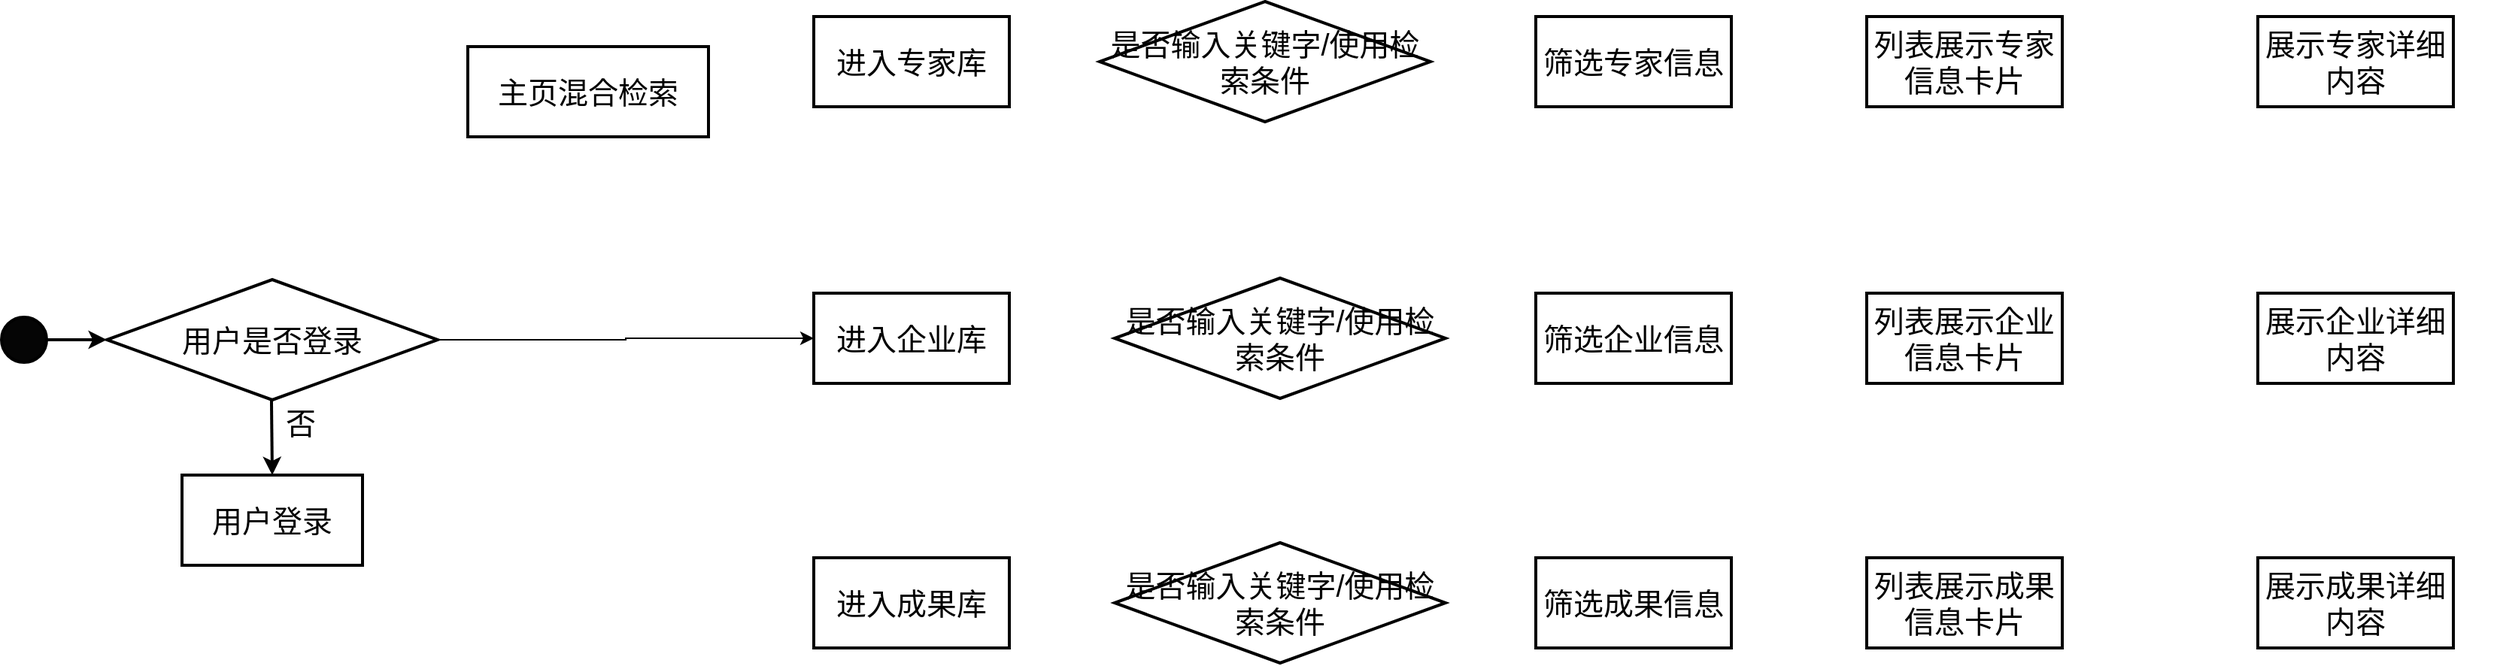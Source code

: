 <mxfile version="24.1.0" type="github">
  <diagram id="6a731a19-8d31-9384-78a2-239565b7b9f0" name="Page-1">
    <mxGraphModel dx="1113" dy="792" grid="1" gridSize="10" guides="1" tooltips="1" connect="1" arrows="1" fold="1" page="1" pageScale="1" pageWidth="1169" pageHeight="827" background="none" math="0" shadow="0">
      <root>
        <mxCell id="0" />
        <mxCell id="1" parent="0" />
        <mxCell id="HjFKRSdiYvEhEO2Qcr20-55" value="" style="ellipse;whiteSpace=wrap;html=1;aspect=fixed;fillColor=#050505;strokeWidth=2;" vertex="1" parent="1">
          <mxGeometry x="20" y="400" width="30" height="30" as="geometry" />
        </mxCell>
        <mxCell id="HjFKRSdiYvEhEO2Qcr20-96" style="edgeStyle=orthogonalEdgeStyle;rounded=0;orthogonalLoop=1;jettySize=auto;html=1;exitX=1;exitY=0.5;exitDx=0;exitDy=0;entryX=0;entryY=0.5;entryDx=0;entryDy=0;" edge="1" parent="1" source="HjFKRSdiYvEhEO2Qcr20-56" target="HjFKRSdiYvEhEO2Qcr20-67">
          <mxGeometry relative="1" as="geometry" />
        </mxCell>
        <mxCell id="HjFKRSdiYvEhEO2Qcr20-56" value="&lt;font style=&quot;font-size: 20px;&quot;&gt;用户是否登录&lt;/font&gt;" style="rhombus;whiteSpace=wrap;html=1;strokeWidth=2;" vertex="1" parent="1">
          <mxGeometry x="90" y="375" width="220" height="80" as="geometry" />
        </mxCell>
        <mxCell id="HjFKRSdiYvEhEO2Qcr20-57" value="" style="group;strokeWidth=2;" vertex="1" connectable="0" parent="1">
          <mxGeometry x="140" y="505" width="120" height="60" as="geometry" />
        </mxCell>
        <mxCell id="HjFKRSdiYvEhEO2Qcr20-58" value="&lt;font style=&quot;font-size: 20px;&quot;&gt;用户登录&lt;/font&gt;" style="rounded=0;whiteSpace=wrap;html=1;strokeWidth=2;" vertex="1" parent="HjFKRSdiYvEhEO2Qcr20-57">
          <mxGeometry width="120" height="60" as="geometry" />
        </mxCell>
        <mxCell id="HjFKRSdiYvEhEO2Qcr20-59" value="" style="endArrow=classic;html=1;rounded=0;entryX=0.5;entryY=0;entryDx=0;entryDy=0;strokeWidth=2;" edge="1" parent="1" target="HjFKRSdiYvEhEO2Qcr20-58">
          <mxGeometry width="50" height="50" relative="1" as="geometry">
            <mxPoint x="199.47" y="455" as="sourcePoint" />
            <mxPoint x="539.47" y="615" as="targetPoint" />
          </mxGeometry>
        </mxCell>
        <mxCell id="HjFKRSdiYvEhEO2Qcr20-60" value="&lt;font style=&quot;font-size: 20px;&quot;&gt;否&lt;/font&gt;" style="text;html=1;align=center;verticalAlign=middle;whiteSpace=wrap;rounded=0;strokeWidth=2;" vertex="1" parent="1">
          <mxGeometry x="189.47" y="455" width="60" height="30" as="geometry" />
        </mxCell>
        <mxCell id="HjFKRSdiYvEhEO2Qcr20-61" value="" style="endArrow=classic;html=1;rounded=0;exitX=1;exitY=0.5;exitDx=0;exitDy=0;entryX=0;entryY=0.5;entryDx=0;entryDy=0;strokeWidth=2;" edge="1" parent="1" source="HjFKRSdiYvEhEO2Qcr20-55" target="HjFKRSdiYvEhEO2Qcr20-56">
          <mxGeometry width="50" height="50" relative="1" as="geometry">
            <mxPoint x="360" y="570" as="sourcePoint" />
            <mxPoint x="410" y="520" as="targetPoint" />
          </mxGeometry>
        </mxCell>
        <mxCell id="HjFKRSdiYvEhEO2Qcr20-62" value="" style="group;strokeWidth=2;" vertex="1" connectable="0" parent="1">
          <mxGeometry x="330" y="220" width="160" height="60" as="geometry" />
        </mxCell>
        <mxCell id="HjFKRSdiYvEhEO2Qcr20-63" value="&lt;font style=&quot;font-size: 20px;&quot;&gt;主页混合检索&lt;/font&gt;" style="rounded=0;whiteSpace=wrap;html=1;strokeWidth=2;" vertex="1" parent="HjFKRSdiYvEhEO2Qcr20-62">
          <mxGeometry width="160" height="60" as="geometry" />
        </mxCell>
        <mxCell id="HjFKRSdiYvEhEO2Qcr20-64" value="" style="group;strokeWidth=2;" vertex="1" connectable="0" parent="1">
          <mxGeometry x="560" y="200" width="160" height="60" as="geometry" />
        </mxCell>
        <mxCell id="HjFKRSdiYvEhEO2Qcr20-65" value="&lt;font style=&quot;font-size: 20px;&quot;&gt;进入专家库&lt;/font&gt;" style="rounded=0;whiteSpace=wrap;html=1;strokeWidth=2;" vertex="1" parent="HjFKRSdiYvEhEO2Qcr20-64">
          <mxGeometry width="130" height="60" as="geometry" />
        </mxCell>
        <mxCell id="HjFKRSdiYvEhEO2Qcr20-66" value="" style="group;strokeWidth=2;" vertex="1" connectable="0" parent="1">
          <mxGeometry x="560" y="384" width="160" height="60" as="geometry" />
        </mxCell>
        <mxCell id="HjFKRSdiYvEhEO2Qcr20-67" value="&lt;font style=&quot;font-size: 20px;&quot;&gt;进入企业库&lt;/font&gt;" style="rounded=0;whiteSpace=wrap;html=1;strokeWidth=2;" vertex="1" parent="HjFKRSdiYvEhEO2Qcr20-66">
          <mxGeometry width="130" height="60" as="geometry" />
        </mxCell>
        <mxCell id="HjFKRSdiYvEhEO2Qcr20-68" value="" style="group;strokeWidth=2;" vertex="1" connectable="0" parent="1">
          <mxGeometry x="560" y="560" width="160" height="60" as="geometry" />
        </mxCell>
        <mxCell id="HjFKRSdiYvEhEO2Qcr20-69" value="&lt;font style=&quot;font-size: 20px;&quot;&gt;进入成果库&lt;/font&gt;" style="rounded=0;whiteSpace=wrap;html=1;strokeWidth=2;" vertex="1" parent="HjFKRSdiYvEhEO2Qcr20-68">
          <mxGeometry width="130" height="60" as="geometry" />
        </mxCell>
        <mxCell id="HjFKRSdiYvEhEO2Qcr20-71" value="&lt;font style=&quot;font-size: 20px;&quot;&gt;是否输入关键字/使用检索条件&lt;/font&gt;" style="rhombus;whiteSpace=wrap;html=1;strokeWidth=2;" vertex="1" parent="1">
          <mxGeometry x="750" y="190" width="220" height="80" as="geometry" />
        </mxCell>
        <mxCell id="HjFKRSdiYvEhEO2Qcr20-72" value="&lt;font style=&quot;font-size: 20px;&quot;&gt;是否输入关键字/使用检索条件&lt;/font&gt;" style="rhombus;whiteSpace=wrap;html=1;strokeWidth=2;" vertex="1" parent="1">
          <mxGeometry x="760" y="374" width="220" height="80" as="geometry" />
        </mxCell>
        <mxCell id="HjFKRSdiYvEhEO2Qcr20-73" value="&lt;font style=&quot;font-size: 20px;&quot;&gt;是否输入关键字/使用检索条件&lt;/font&gt;" style="rhombus;whiteSpace=wrap;html=1;strokeWidth=2;" vertex="1" parent="1">
          <mxGeometry x="760" y="550" width="220" height="80" as="geometry" />
        </mxCell>
        <mxCell id="HjFKRSdiYvEhEO2Qcr20-74" value="" style="group;strokeWidth=2;" vertex="1" connectable="0" parent="1">
          <mxGeometry x="1040" y="200" width="160" height="60" as="geometry" />
        </mxCell>
        <mxCell id="HjFKRSdiYvEhEO2Qcr20-75" value="&lt;font style=&quot;font-size: 20px;&quot;&gt;筛选专家信息&lt;/font&gt;" style="rounded=0;whiteSpace=wrap;html=1;strokeWidth=2;" vertex="1" parent="HjFKRSdiYvEhEO2Qcr20-74">
          <mxGeometry width="130" height="60" as="geometry" />
        </mxCell>
        <mxCell id="HjFKRSdiYvEhEO2Qcr20-76" value="" style="group;strokeWidth=2;" vertex="1" connectable="0" parent="1">
          <mxGeometry x="1040" y="384" width="160" height="60" as="geometry" />
        </mxCell>
        <mxCell id="HjFKRSdiYvEhEO2Qcr20-77" value="&lt;font style=&quot;font-size: 20px;&quot;&gt;筛选企业信息&lt;/font&gt;" style="rounded=0;whiteSpace=wrap;html=1;strokeWidth=2;" vertex="1" parent="HjFKRSdiYvEhEO2Qcr20-76">
          <mxGeometry width="130" height="60" as="geometry" />
        </mxCell>
        <mxCell id="HjFKRSdiYvEhEO2Qcr20-78" value="" style="group;strokeWidth=2;" vertex="1" connectable="0" parent="1">
          <mxGeometry x="1040" y="560" width="160" height="60" as="geometry" />
        </mxCell>
        <mxCell id="HjFKRSdiYvEhEO2Qcr20-79" value="&lt;font style=&quot;font-size: 20px;&quot;&gt;筛选成果信息&lt;/font&gt;" style="rounded=0;whiteSpace=wrap;html=1;strokeWidth=2;" vertex="1" parent="HjFKRSdiYvEhEO2Qcr20-78">
          <mxGeometry width="130" height="60" as="geometry" />
        </mxCell>
        <mxCell id="HjFKRSdiYvEhEO2Qcr20-80" value="" style="group;strokeWidth=2;" vertex="1" connectable="0" parent="1">
          <mxGeometry x="1260" y="200" width="160" height="60" as="geometry" />
        </mxCell>
        <mxCell id="HjFKRSdiYvEhEO2Qcr20-81" value="&lt;font style=&quot;font-size: 20px;&quot;&gt;列表展示专家信息卡片&lt;/font&gt;" style="rounded=0;whiteSpace=wrap;html=1;strokeWidth=2;" vertex="1" parent="HjFKRSdiYvEhEO2Qcr20-80">
          <mxGeometry width="130" height="60" as="geometry" />
        </mxCell>
        <mxCell id="HjFKRSdiYvEhEO2Qcr20-82" value="" style="group;strokeWidth=2;" vertex="1" connectable="0" parent="1">
          <mxGeometry x="1260" y="384" width="160" height="60" as="geometry" />
        </mxCell>
        <mxCell id="HjFKRSdiYvEhEO2Qcr20-83" value="&lt;font style=&quot;font-size: 20px;&quot;&gt;列表展示企业信息卡片&lt;/font&gt;" style="rounded=0;whiteSpace=wrap;html=1;strokeWidth=2;" vertex="1" parent="HjFKRSdiYvEhEO2Qcr20-82">
          <mxGeometry width="130" height="60" as="geometry" />
        </mxCell>
        <mxCell id="HjFKRSdiYvEhEO2Qcr20-84" value="" style="group;strokeWidth=2;" vertex="1" connectable="0" parent="1">
          <mxGeometry x="1260" y="560" width="160" height="60" as="geometry" />
        </mxCell>
        <mxCell id="HjFKRSdiYvEhEO2Qcr20-85" value="&lt;font style=&quot;font-size: 20px;&quot;&gt;列表展示成果信息卡片&lt;/font&gt;" style="rounded=0;whiteSpace=wrap;html=1;strokeWidth=2;" vertex="1" parent="HjFKRSdiYvEhEO2Qcr20-84">
          <mxGeometry width="130" height="60" as="geometry" />
        </mxCell>
        <mxCell id="HjFKRSdiYvEhEO2Qcr20-90" value="" style="group;strokeWidth=2;" vertex="1" connectable="0" parent="1">
          <mxGeometry x="1520" y="200" width="160" height="60" as="geometry" />
        </mxCell>
        <mxCell id="HjFKRSdiYvEhEO2Qcr20-91" value="&lt;font style=&quot;font-size: 20px;&quot;&gt;展示专家详细内容&lt;/font&gt;" style="rounded=0;whiteSpace=wrap;html=1;strokeWidth=2;" vertex="1" parent="HjFKRSdiYvEhEO2Qcr20-90">
          <mxGeometry width="130" height="60" as="geometry" />
        </mxCell>
        <mxCell id="HjFKRSdiYvEhEO2Qcr20-92" value="" style="group;strokeWidth=2;" vertex="1" connectable="0" parent="1">
          <mxGeometry x="1520" y="384" width="160" height="60" as="geometry" />
        </mxCell>
        <mxCell id="HjFKRSdiYvEhEO2Qcr20-93" value="&lt;font style=&quot;font-size: 20px;&quot;&gt;展示企业详细内容&lt;/font&gt;" style="rounded=0;whiteSpace=wrap;html=1;strokeWidth=2;" vertex="1" parent="HjFKRSdiYvEhEO2Qcr20-92">
          <mxGeometry width="130" height="60" as="geometry" />
        </mxCell>
        <mxCell id="HjFKRSdiYvEhEO2Qcr20-94" value="" style="group;strokeWidth=2;" vertex="1" connectable="0" parent="1">
          <mxGeometry x="1520" y="560" width="160" height="60" as="geometry" />
        </mxCell>
        <mxCell id="HjFKRSdiYvEhEO2Qcr20-95" value="&lt;font style=&quot;font-size: 20px;&quot;&gt;展示成果详细内容&lt;/font&gt;" style="rounded=0;whiteSpace=wrap;html=1;strokeWidth=2;" vertex="1" parent="HjFKRSdiYvEhEO2Qcr20-94">
          <mxGeometry width="130" height="60" as="geometry" />
        </mxCell>
      </root>
    </mxGraphModel>
  </diagram>
</mxfile>
